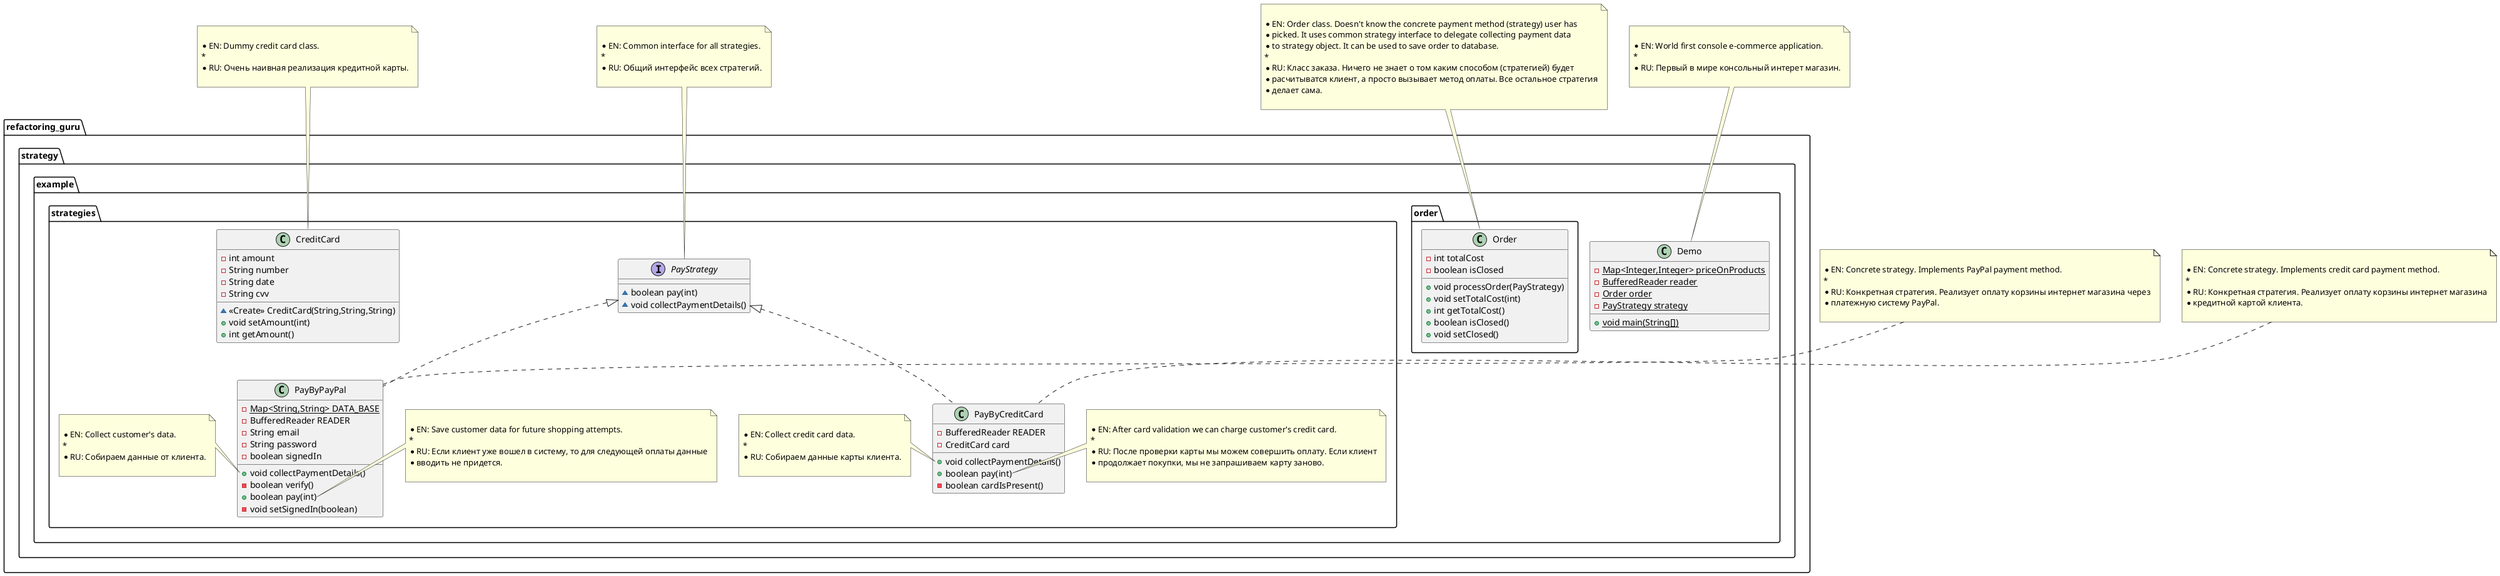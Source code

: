 @startuml
class refactoring_guru.strategy.example.strategies.PayByPayPal {
- {static} Map<String,String> DATA_BASE
- BufferedReader READER
- String email
- String password
- boolean signedIn
+ void collectPaymentDetails()
- boolean verify()
+ boolean pay(int)
- void setSignedIn(boolean)
}
note top of refactoring_guru.strategy.example.strategies.PayByPayPal

 * EN: Concrete strategy. Implements PayPal payment method.
 *
 * RU: Конкретная стратегия. Реализует оплату корзины интернет магазина через
 * платежную систему PayPal.
 
end note


note left of refactoring_guru.strategy.example.strategies.PayByPayPal::collectPaymentDetails()

     * EN: Collect customer's data.
     *
     * RU: Собираем данные от клиента.
     
end note
note right of refactoring_guru.strategy.example.strategies.PayByPayPal::pay(int)

     * EN: Save customer data for future shopping attempts.
     *
     * RU: Если клиент уже вошел в систему, то для следующей оплаты данные
     * вводить не придется.
     
end note

class refactoring_guru.strategy.example.strategies.CreditCard {
- int amount
- String number
- String date
- String cvv
~ <<Create>> CreditCard(String,String,String)
+ void setAmount(int)
+ int getAmount()
}
note top of refactoring_guru.strategy.example.strategies.CreditCard

 * EN: Dummy credit card class.
 *
 * RU: Очень наивная реализация кредитной карты.
 
end note



interface refactoring_guru.strategy.example.strategies.PayStrategy {
~ boolean pay(int)
~ void collectPaymentDetails()
}
note top of refactoring_guru.strategy.example.strategies.PayStrategy

 * EN: Common interface for all strategies.
 *
 * RU: Общий интерфейс всех стратегий.
 
end note


class refactoring_guru.strategy.example.order.Order {
- int totalCost
- boolean isClosed
+ void processOrder(PayStrategy)
+ void setTotalCost(int)
+ int getTotalCost()
+ boolean isClosed()
+ void setClosed()
}
note top of refactoring_guru.strategy.example.order.Order

 * EN: Order class. Doesn't know the concrete payment method (strategy) user has
 * picked. It uses common strategy interface to delegate collecting payment data
 * to strategy object. It can be used to save order to database.
 *
 * RU: Класс заказа. Ничего не знает о том каким способом (стратегией) будет
 * расчитыватся клиент, а просто вызывает метод оплаты. Все остальное стратегия
 * делает сама.
 
end note



class refactoring_guru.strategy.example.Demo {
- {static} Map<Integer,Integer> priceOnProducts
- {static} BufferedReader reader
- {static} Order order
- {static} PayStrategy strategy
+ {static} void main(String[])
}
note top of refactoring_guru.strategy.example.Demo

 * EN: World first console e-commerce application.
 *
 * RU: Первый в мире консольный интерет магазин.
 
end note



class refactoring_guru.strategy.example.strategies.PayByCreditCard {
- BufferedReader READER
- CreditCard card
+ void collectPaymentDetails()
+ boolean pay(int)
- boolean cardIsPresent()
}
note top of refactoring_guru.strategy.example.strategies.PayByCreditCard

 * EN: Concrete strategy. Implements credit card payment method.
 *
 * RU: Конкретная стратегия. Реализует оплату корзины интернет магазина
 * кредитной картой клиента.
 
end note


note left of refactoring_guru.strategy.example.strategies.PayByCreditCard::collectPaymentDetails()

     * EN: Collect credit card data.
     *
     * RU: Собираем данные карты клиента.
     
end note
note right of refactoring_guru.strategy.example.strategies.PayByCreditCard::pay(int)

     * EN: After card validation we can charge customer's credit card.
     *
     * RU: После проверки карты мы можем совершить оплату. Если клиент
     * продолжает покупки, мы не запрашиваем карту заново.
     
end note



refactoring_guru.strategy.example.strategies.PayStrategy <|.. refactoring_guru.strategy.example.strategies.PayByPayPal
refactoring_guru.strategy.example.strategies.PayStrategy <|.. refactoring_guru.strategy.example.strategies.PayByCreditCard
@enduml